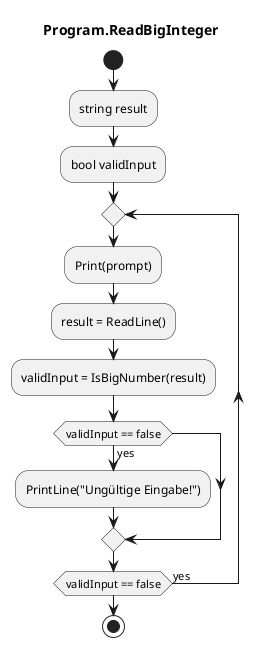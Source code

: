 @startuml Program.ReadBigInteger
title Program.ReadBigInteger
start
:string result;
:bool validInput;
repeat
    :Print(prompt);
    :result = ReadLine();
    :validInput = IsBigNumber(result);
    if (validInput == false) then (yes)
        :PrintLine("Ungültige Eingabe!");
    endif
repeat while (validInput == false) is (yes)
stop
@enduml
